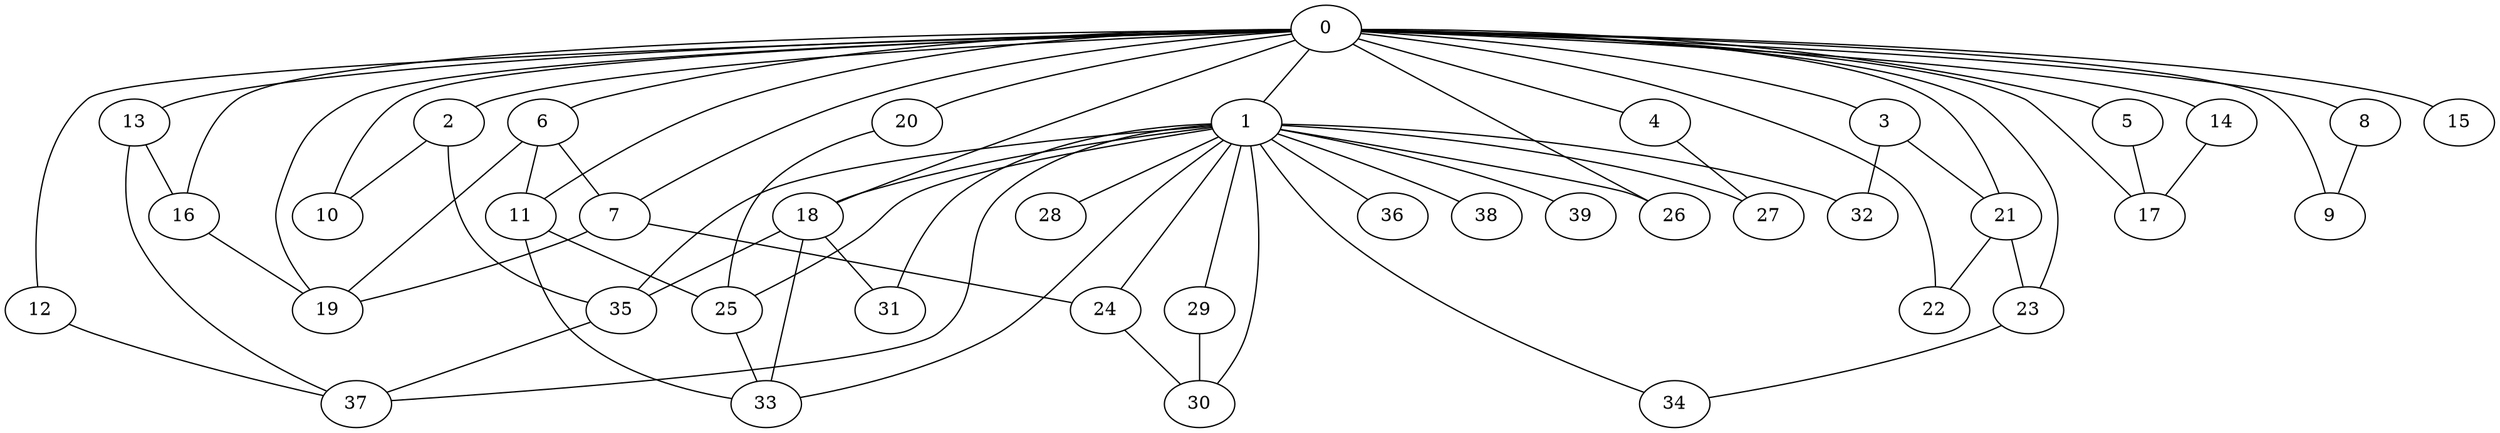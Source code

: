 
graph graphname {
    0 -- 1
0 -- 2
0 -- 3
0 -- 4
0 -- 5
0 -- 6
0 -- 7
0 -- 8
0 -- 9
0 -- 10
0 -- 11
0 -- 12
0 -- 13
0 -- 14
0 -- 15
0 -- 16
0 -- 17
0 -- 18
0 -- 19
0 -- 20
0 -- 21
0 -- 22
0 -- 23
0 -- 26
1 -- 32
1 -- 34
1 -- 35
1 -- 36
1 -- 37
1 -- 38
1 -- 33
1 -- 39
1 -- 24
1 -- 25
1 -- 26
1 -- 27
1 -- 28
1 -- 29
1 -- 30
1 -- 31
1 -- 18
2 -- 35
2 -- 10
3 -- 21
3 -- 32
4 -- 27
5 -- 17
6 -- 7
6 -- 11
6 -- 19
7 -- 19
7 -- 24
8 -- 9
11 -- 33
11 -- 25
12 -- 37
13 -- 37
13 -- 16
14 -- 17
16 -- 19
18 -- 31
18 -- 35
18 -- 33
20 -- 25
21 -- 23
21 -- 22
23 -- 34
24 -- 30
25 -- 33
29 -- 30
35 -- 37

}
